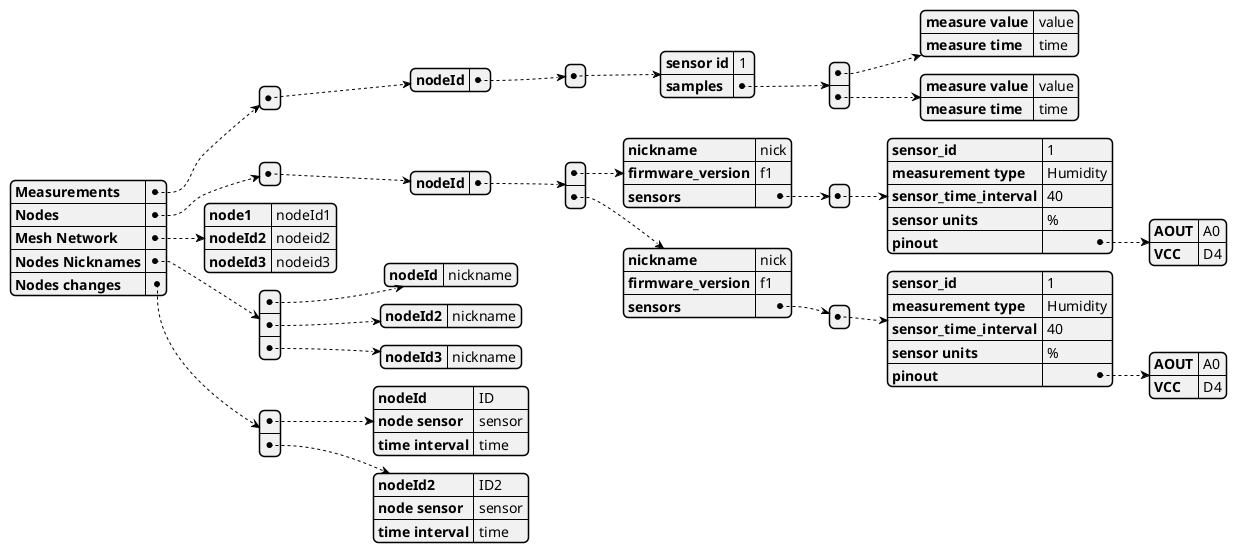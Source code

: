 @startjson

{   
    "Measurements": [
    {      
        "nodeId":[
        {
        "sensor id": "1" ,   
        "samples": [
        {
            "measure value": "value",
            "measure time": "time"
        },
        {
            "measure value": "value",
            "measure time": "time"
        }
        ]
        }
        ]
    }
    ],
    "Nodes": [
    {    
        "nodeId":[
        {
            "nickname": "nick",
            "firmware_version" : "f1",  
            "sensors" : [
                {
                    "sensor_id": "1",
                    "measurement type": "Humidity",
                    "sensor_time_interval": "40",
                    "sensor units": "%",
                    "pinout": {
                        "AOUT": "A0",
                        "VCC": "D4"
                    }
                }
                ] 
        },
                {
            "nickname": "nick",
            "firmware_version" : "f1",  
            "sensors" : [
                {
                    "sensor_id": "1",
                    "measurement type": "Humidity",
                    "sensor_time_interval": "40",
                    "sensor units": "%",
                    "pinout": {
                        "AOUT": "A0",
                        "VCC": "D4"
                    }
                }
                ] 
        }
        ]
    }
    ],
    "Mesh Network": {
        "node1": "nodeId1",
        "nodeId2": "nodeid2",
        "nodeId3": "nodeid3"
    },
    "Nodes Nicknames": [
        {
            "nodeId": "nickname"
        },
        {
            "nodeId2": "nickname"
        },
        {
            "nodeId3": "nickname"
        }
    ],
    "Nodes changes": [
        {
            "nodeId": "ID",
            "node sensor": "sensor",
            "time interval": "time"
        },
        {
            "nodeId2": "ID2",
            "node sensor": "sensor",
            "time interval": "time"
        }
    ]
}

@endjson
